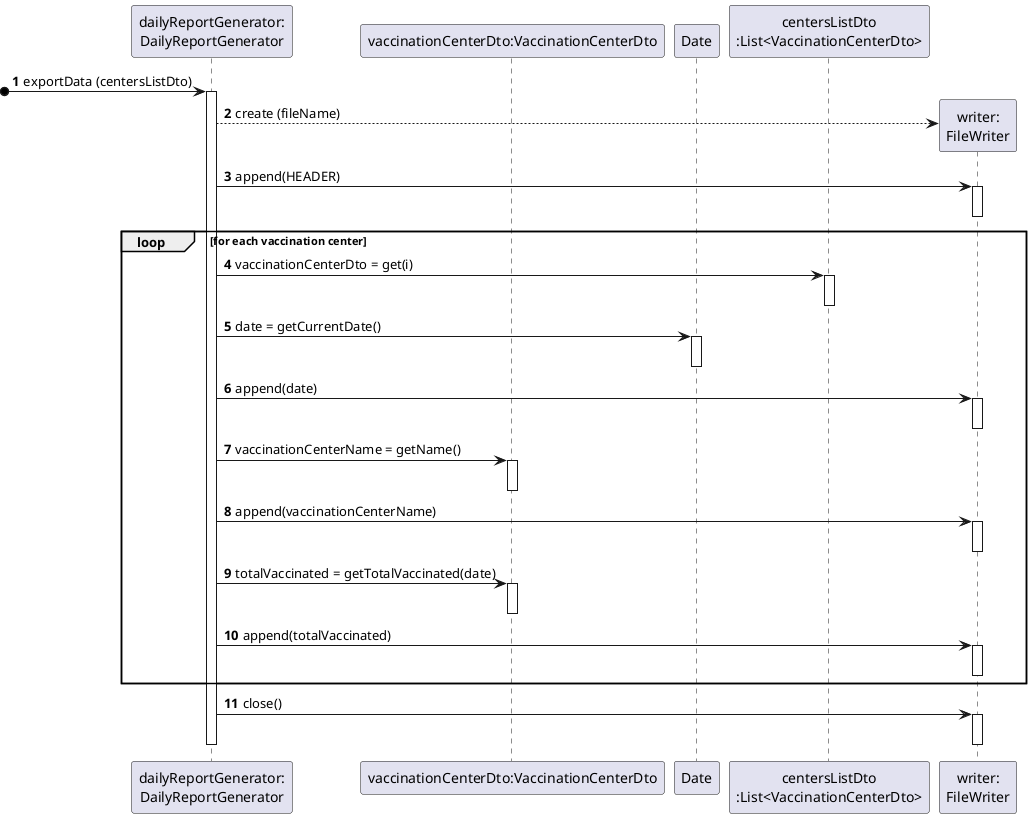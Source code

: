 @startuml
'https://plantuml.com/sequence-diagram

autonumber

participant "dailyReportGenerator:\nDailyReportGenerator" as generator
participant "vaccinationCenterDto:VaccinationCenterDto" as dto
participant Date as date
participant "centersListDto\n:List<VaccinationCenterDto>" as list
participant "writer:\nFileWriter" as writer

?o-> generator : exportData (centersListDto)

activate generator

create writer
generator --> writer: create (fileName)

generator -> writer : append(HEADER)
activate writer
deactivate writer


loop for each vaccination center

generator -> list : vaccinationCenterDto = get(i)
activate list

deactivate list

generator -> date : date = getCurrentDate()
activate date
deactivate date

generator -> writer : append(date)

activate writer
deactivate writer

generator -> dto : vaccinationCenterName = getName()
activate dto
deactivate dto

generator -> writer : append(vaccinationCenterName)

activate writer
deactivate writer

generator -> dto : totalVaccinated = getTotalVaccinated(date)

activate dto
deactivate dto

generator -> writer : append(totalVaccinated)

activate writer
deactivate writer

end

generator -> writer : close()

activate writer
deactivate writer

deactivate generator



@enduml